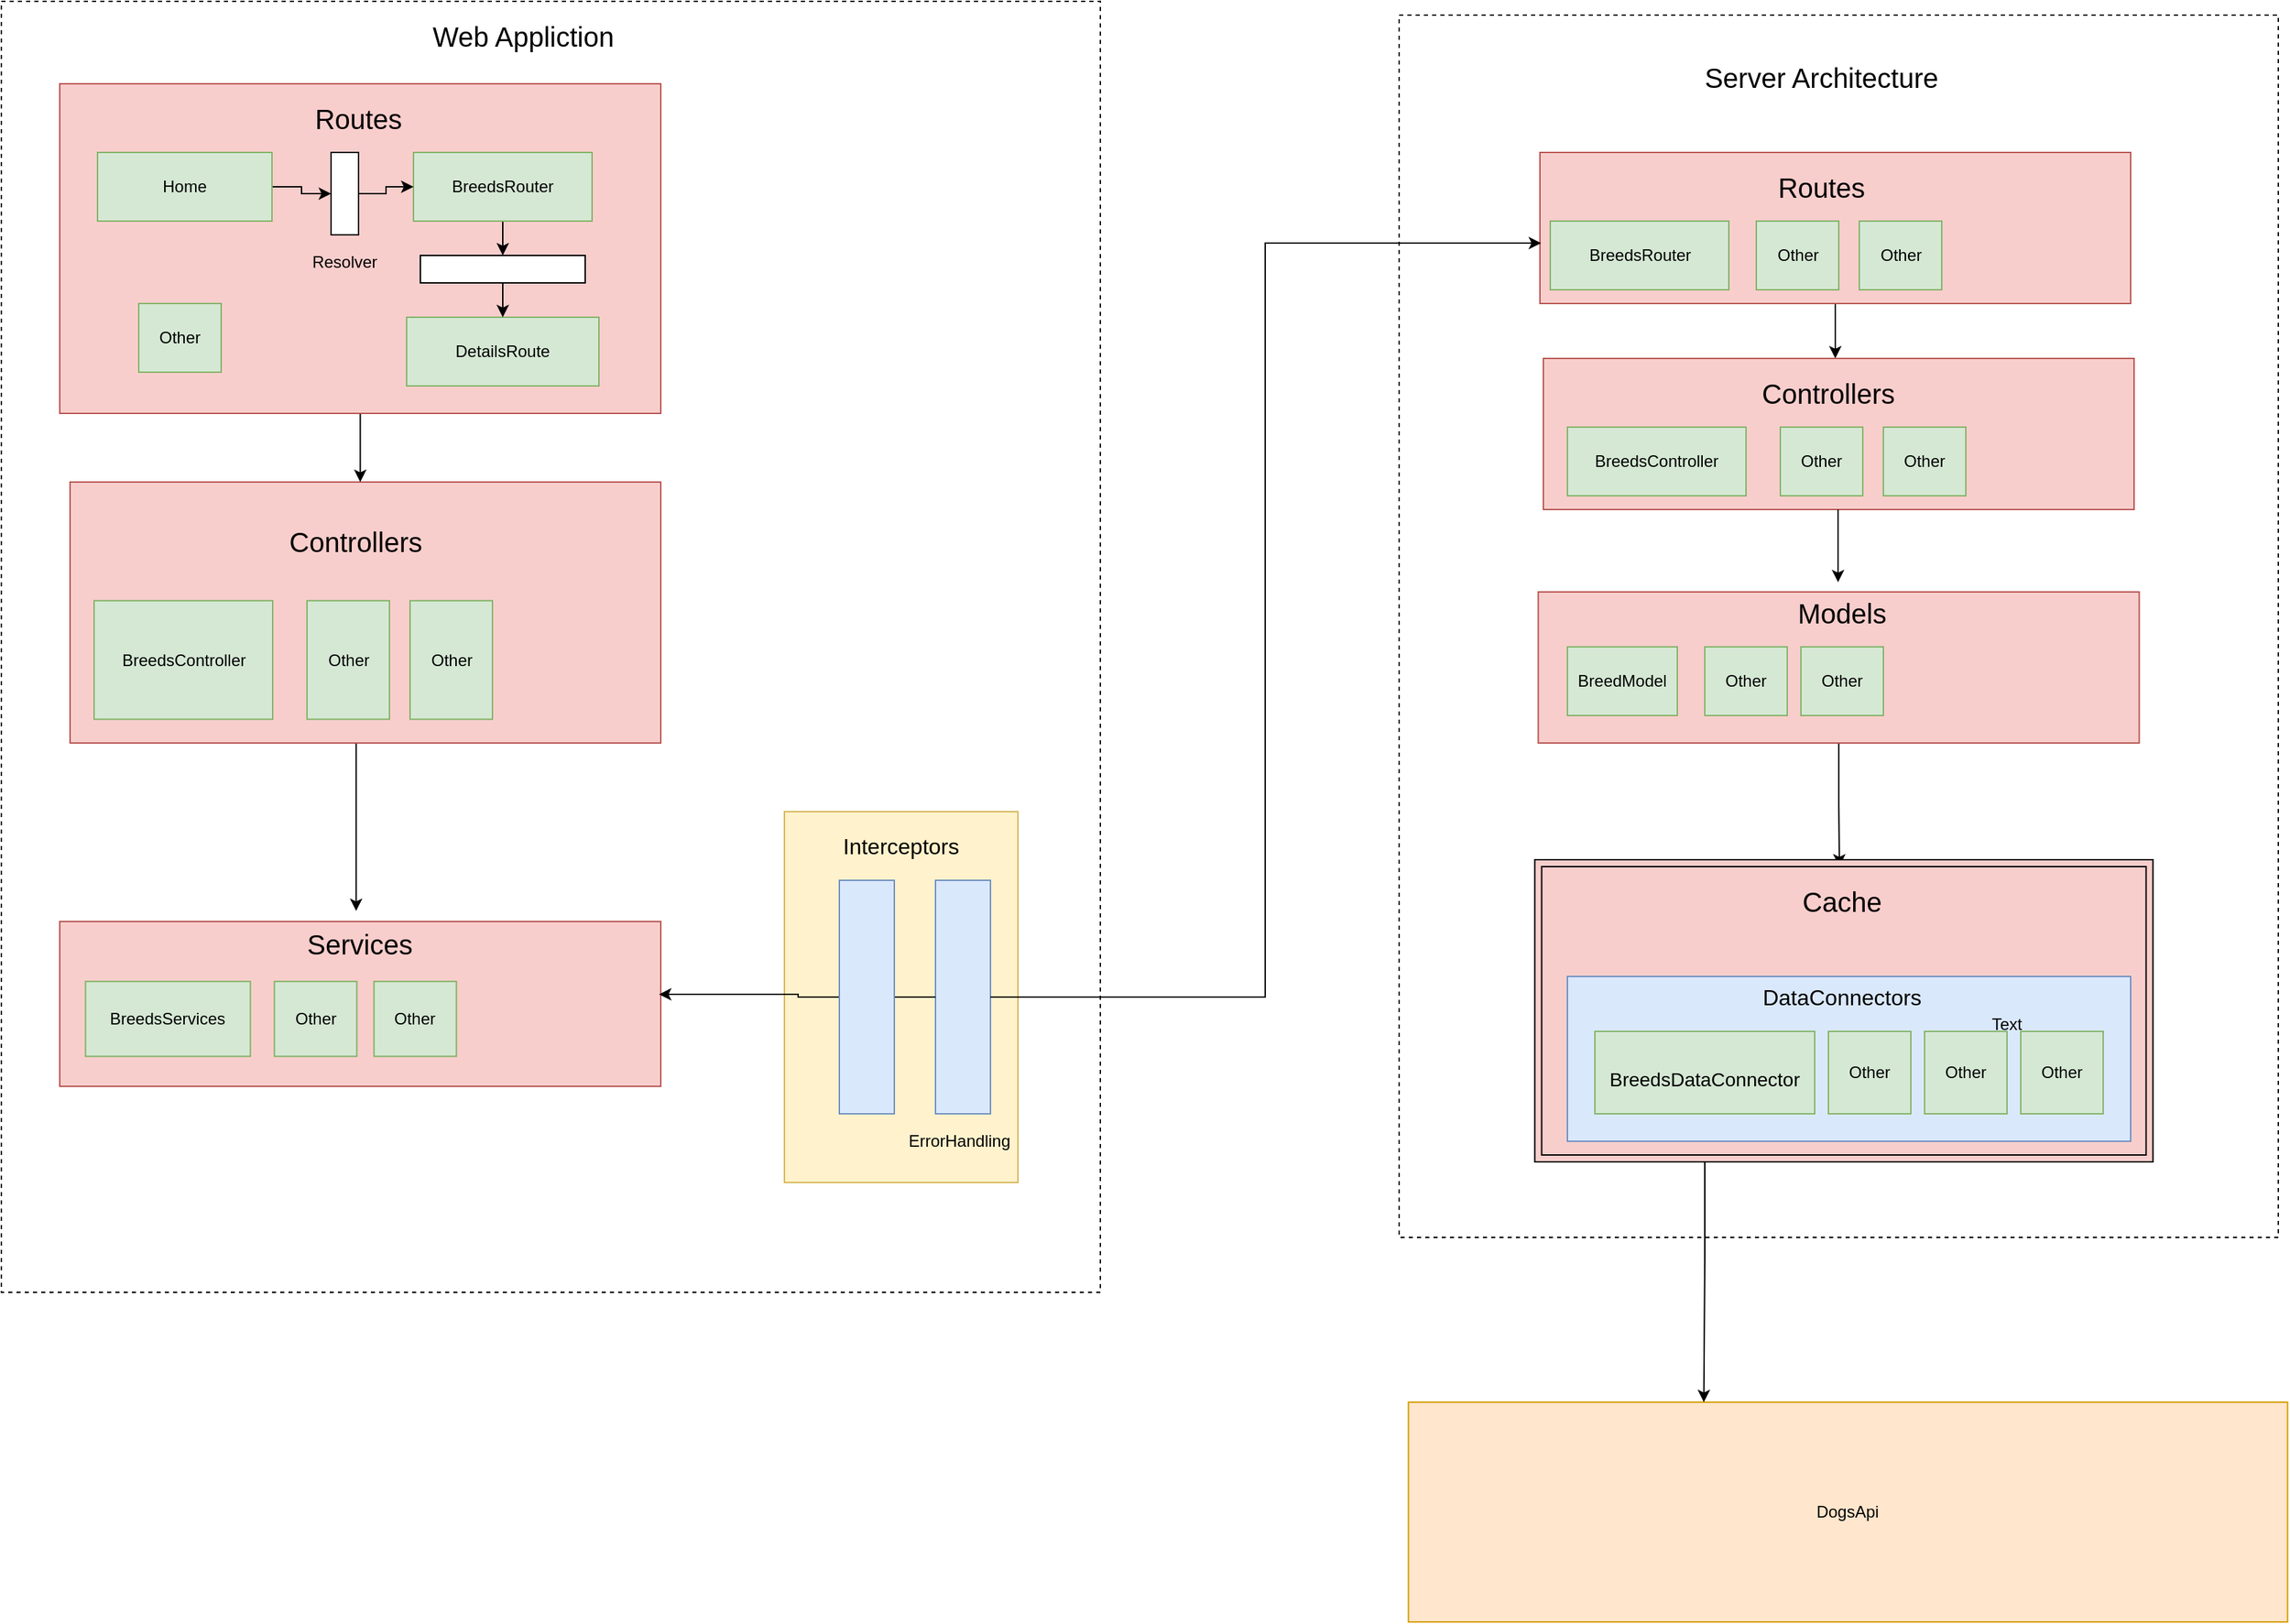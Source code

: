 <mxfile version="24.7.4">
  <diagram name="Page-1" id="vTBD3gxT1T7JrT-jX6bw">
    <mxGraphModel dx="2849" dy="2764" grid="1" gridSize="10" guides="1" tooltips="1" connect="1" arrows="1" fold="1" page="1" pageScale="1" pageWidth="827" pageHeight="1169" math="0" shadow="0">
      <root>
        <mxCell id="0" />
        <mxCell id="1" parent="0" />
        <mxCell id="YCmqHXXHnJGSB3PKhIUc-11" value="" style="rounded=0;whiteSpace=wrap;html=1;fontColor=#FFFFFF;dashed=1;movable=0;resizable=0;rotatable=0;deletable=0;editable=0;locked=1;connectable=0;" vertex="1" parent="1">
          <mxGeometry x="57.5" y="-30" width="640" height="890" as="geometry" />
        </mxCell>
        <mxCell id="YCmqHXXHnJGSB3PKhIUc-51" style="edgeStyle=orthogonalEdgeStyle;rounded=0;orthogonalLoop=1;jettySize=auto;html=1;" edge="1" parent="1" source="YCmqHXXHnJGSB3PKhIUc-2">
          <mxGeometry relative="1" as="geometry">
            <mxPoint x="375" y="220" as="targetPoint" />
          </mxGeometry>
        </mxCell>
        <mxCell id="YCmqHXXHnJGSB3PKhIUc-2" value="" style="rounded=0;arcSize=10;whiteSpace=wrap;html=1;align=center;fillColor=#f8cecc;strokeColor=#b85450;glass=0;" vertex="1" parent="1">
          <mxGeometry x="160" y="70" width="430" height="110" as="geometry" />
        </mxCell>
        <mxCell id="YCmqHXXHnJGSB3PKhIUc-3" value="" style="whiteSpace=wrap;html=1;align=center;fillColor=#f8cecc;strokeColor=#b85450;" vertex="1" parent="1">
          <mxGeometry x="162.5" y="220" width="430" height="110" as="geometry" />
        </mxCell>
        <mxCell id="YCmqHXXHnJGSB3PKhIUc-49" style="edgeStyle=orthogonalEdgeStyle;rounded=0;orthogonalLoop=1;jettySize=auto;html=1;" edge="1" parent="1" source="YCmqHXXHnJGSB3PKhIUc-4">
          <mxGeometry relative="1" as="geometry">
            <mxPoint x="378" y="590" as="targetPoint" />
          </mxGeometry>
        </mxCell>
        <mxCell id="YCmqHXXHnJGSB3PKhIUc-4" value="" style="whiteSpace=wrap;html=1;align=center;fillColor=#f8cecc;strokeColor=#b85450;" vertex="1" parent="1">
          <mxGeometry x="158.75" y="390" width="437.5" height="110" as="geometry" />
        </mxCell>
        <mxCell id="YCmqHXXHnJGSB3PKhIUc-14" value="DogsApi" style="rounded=0;whiteSpace=wrap;html=1;fillColor=#ffe6cc;strokeColor=#d79b00;" vertex="1" parent="1">
          <mxGeometry x="64.25" y="980" width="640" height="160" as="geometry" />
        </mxCell>
        <mxCell id="YCmqHXXHnJGSB3PKhIUc-19" style="edgeStyle=orthogonalEdgeStyle;rounded=0;orthogonalLoop=1;jettySize=auto;html=1;entryX=0.336;entryY=0;entryDx=0;entryDy=0;entryPerimeter=0;" edge="1" parent="1" source="YCmqHXXHnJGSB3PKhIUc-15" target="YCmqHXXHnJGSB3PKhIUc-14">
          <mxGeometry relative="1" as="geometry" />
        </mxCell>
        <mxCell id="YCmqHXXHnJGSB3PKhIUc-22" value="&lt;font style=&quot;font-size: 20px;&quot;&gt;Server Architecture&lt;/font&gt;" style="text;strokeColor=none;align=center;fillColor=none;html=1;verticalAlign=middle;whiteSpace=wrap;rounded=0;" vertex="1" parent="1">
          <mxGeometry x="260" width="210" height="30" as="geometry" />
        </mxCell>
        <mxCell id="YCmqHXXHnJGSB3PKhIUc-23" value="" style="rounded=0;whiteSpace=wrap;html=1;movable=0;resizable=0;rotatable=0;deletable=0;editable=0;locked=1;connectable=0;dashed=1;" vertex="1" parent="1">
          <mxGeometry x="-960" y="-40" width="800" height="940" as="geometry" />
        </mxCell>
        <mxCell id="YCmqHXXHnJGSB3PKhIUc-24" value="Web Appliction" style="text;strokeColor=none;align=center;fillColor=none;html=1;verticalAlign=middle;whiteSpace=wrap;rounded=0;fontSize=20;" vertex="1" parent="1">
          <mxGeometry x="-685" y="-30" width="210" height="30" as="geometry" />
        </mxCell>
        <mxCell id="YCmqHXXHnJGSB3PKhIUc-30" value="&lt;font style=&quot;font-size: 20px;&quot;&gt;Models&lt;/font&gt;" style="text;strokeColor=none;align=center;fillColor=none;html=1;verticalAlign=middle;whiteSpace=wrap;rounded=0;fontSize=20;" vertex="1" parent="1">
          <mxGeometry x="350" y="390" width="60" height="30" as="geometry" />
        </mxCell>
        <mxCell id="YCmqHXXHnJGSB3PKhIUc-31" value="BreedModel" style="rounded=0;whiteSpace=wrap;html=1;fillColor=#d5e8d4;strokeColor=#82b366;" vertex="1" parent="1">
          <mxGeometry x="180" y="430" width="80" height="50" as="geometry" />
        </mxCell>
        <mxCell id="YCmqHXXHnJGSB3PKhIUc-32" value="Other" style="rounded=0;whiteSpace=wrap;html=1;fillColor=#d5e8d4;strokeColor=#82b366;" vertex="1" parent="1">
          <mxGeometry x="280" y="430" width="60" height="50" as="geometry" />
        </mxCell>
        <mxCell id="YCmqHXXHnJGSB3PKhIUc-33" value="Other" style="rounded=0;whiteSpace=wrap;html=1;fillColor=#d5e8d4;strokeColor=#82b366;" vertex="1" parent="1">
          <mxGeometry x="350" y="430" width="60" height="50" as="geometry" />
        </mxCell>
        <mxCell id="YCmqHXXHnJGSB3PKhIUc-34" value="&lt;font style=&quot;font-size: 20px;&quot;&gt;Controllers&lt;/font&gt;" style="text;strokeColor=none;align=center;fillColor=none;html=1;verticalAlign=middle;whiteSpace=wrap;rounded=0;fontSize=20;" vertex="1" parent="1">
          <mxGeometry x="340" y="230" width="60" height="30" as="geometry" />
        </mxCell>
        <mxCell id="YCmqHXXHnJGSB3PKhIUc-35" value="BreedsController" style="rounded=0;whiteSpace=wrap;html=1;fillColor=#d5e8d4;strokeColor=#82b366;" vertex="1" parent="1">
          <mxGeometry x="180" y="270" width="130" height="50" as="geometry" />
        </mxCell>
        <mxCell id="YCmqHXXHnJGSB3PKhIUc-36" value="Other" style="rounded=0;whiteSpace=wrap;html=1;fillColor=#d5e8d4;strokeColor=#82b366;" vertex="1" parent="1">
          <mxGeometry x="410" y="270" width="60" height="50" as="geometry" />
        </mxCell>
        <mxCell id="YCmqHXXHnJGSB3PKhIUc-37" value="Other" style="rounded=0;whiteSpace=wrap;html=1;fillColor=#d5e8d4;strokeColor=#82b366;" vertex="1" parent="1">
          <mxGeometry x="335" y="270" width="60" height="50" as="geometry" />
        </mxCell>
        <mxCell id="YCmqHXXHnJGSB3PKhIUc-38" value="&lt;font style=&quot;font-size: 20px;&quot;&gt;Routes&lt;/font&gt;" style="text;strokeColor=none;align=center;fillColor=none;html=1;verticalAlign=middle;whiteSpace=wrap;rounded=0;" vertex="1" parent="1">
          <mxGeometry x="335" y="80" width="60" height="30" as="geometry" />
        </mxCell>
        <mxCell id="YCmqHXXHnJGSB3PKhIUc-40" value="BreedsRouter" style="rounded=0;whiteSpace=wrap;html=1;fillColor=#d5e8d4;strokeColor=#82b366;" vertex="1" parent="1">
          <mxGeometry x="167.5" y="120" width="130" height="50" as="geometry" />
        </mxCell>
        <mxCell id="YCmqHXXHnJGSB3PKhIUc-41" value="Other" style="rounded=0;whiteSpace=wrap;html=1;fillColor=#d5e8d4;strokeColor=#82b366;" vertex="1" parent="1">
          <mxGeometry x="317.5" y="120" width="60" height="50" as="geometry" />
        </mxCell>
        <mxCell id="YCmqHXXHnJGSB3PKhIUc-42" value="Other" style="rounded=0;whiteSpace=wrap;html=1;fillColor=#d5e8d4;strokeColor=#82b366;" vertex="1" parent="1">
          <mxGeometry x="392.5" y="120" width="60" height="50" as="geometry" />
        </mxCell>
        <mxCell id="YCmqHXXHnJGSB3PKhIUc-44" value="" style="group" vertex="1" connectable="0" parent="1">
          <mxGeometry x="156.25" y="585" width="450" height="220" as="geometry" />
        </mxCell>
        <mxCell id="YCmqHXXHnJGSB3PKhIUc-8" value="" style="shape=ext;margin=3;double=1;whiteSpace=wrap;html=1;align=center;shadow=0;fillColor=#f8cecc;strokeColor=default;rounded=0;aspect=fixed;" vertex="1" parent="YCmqHXXHnJGSB3PKhIUc-44">
          <mxGeometry width="450" height="220" as="geometry" />
        </mxCell>
        <mxCell id="YCmqHXXHnJGSB3PKhIUc-9" value="" style="whiteSpace=wrap;html=1;align=center;fillColor=#dae8fc;strokeColor=#6c8ebf;aspect=fixed;" vertex="1" parent="YCmqHXXHnJGSB3PKhIUc-44">
          <mxGeometry x="23.75" y="85" width="410" height="120" as="geometry" />
        </mxCell>
        <mxCell id="YCmqHXXHnJGSB3PKhIUc-13" value="&lt;font style=&quot;font-size: 20px;&quot;&gt;Cache&lt;/font&gt;" style="text;strokeColor=none;align=center;fillColor=none;html=1;verticalAlign=middle;whiteSpace=wrap;rounded=0;aspect=fixed;" vertex="1" parent="YCmqHXXHnJGSB3PKhIUc-44">
          <mxGeometry x="193.75" y="15" width="60" height="30" as="geometry" />
        </mxCell>
        <mxCell id="YCmqHXXHnJGSB3PKhIUc-15" value="" style="rounded=0;whiteSpace=wrap;html=1;fillColor=#d5e8d4;strokeColor=#82b366;aspect=fixed;" vertex="1" parent="YCmqHXXHnJGSB3PKhIUc-44">
          <mxGeometry x="43.75" y="125" width="160" height="60" as="geometry" />
        </mxCell>
        <mxCell id="YCmqHXXHnJGSB3PKhIUc-16" value="&lt;font style=&quot;font-size: 14px;&quot;&gt;BreedsDataConnector&lt;/font&gt;" style="text;strokeColor=none;align=center;fillColor=none;html=1;verticalAlign=middle;whiteSpace=wrap;rounded=0;aspect=fixed;" vertex="1" parent="YCmqHXXHnJGSB3PKhIUc-44">
          <mxGeometry x="93.75" y="145" width="60" height="30" as="geometry" />
        </mxCell>
        <mxCell id="YCmqHXXHnJGSB3PKhIUc-17" value="&lt;font style=&quot;font-size: 16px;&quot;&gt;DataConnectors&lt;/font&gt;" style="text;strokeColor=none;align=center;fillColor=none;html=1;verticalAlign=middle;whiteSpace=wrap;rounded=0;aspect=fixed;" vertex="1" parent="YCmqHXXHnJGSB3PKhIUc-44">
          <mxGeometry x="193.75" y="85" width="60" height="30" as="geometry" />
        </mxCell>
        <mxCell id="YCmqHXXHnJGSB3PKhIUc-18" value="Other" style="rounded=0;whiteSpace=wrap;html=1;fillColor=#d5e8d4;strokeColor=#82b366;aspect=fixed;" vertex="1" parent="YCmqHXXHnJGSB3PKhIUc-44">
          <mxGeometry x="213.75" y="125" width="60" height="60" as="geometry" />
        </mxCell>
        <mxCell id="YCmqHXXHnJGSB3PKhIUc-26" value="Other" style="rounded=0;whiteSpace=wrap;html=1;fillColor=#d5e8d4;strokeColor=#82b366;aspect=fixed;" vertex="1" parent="YCmqHXXHnJGSB3PKhIUc-44">
          <mxGeometry x="283.75" y="125" width="60" height="60" as="geometry" />
        </mxCell>
        <mxCell id="YCmqHXXHnJGSB3PKhIUc-27" value="Other" style="rounded=0;whiteSpace=wrap;html=1;fillColor=#d5e8d4;strokeColor=#82b366;aspect=fixed;" vertex="1" parent="YCmqHXXHnJGSB3PKhIUc-44">
          <mxGeometry x="353.75" y="125" width="60" height="60" as="geometry" />
        </mxCell>
        <mxCell id="YCmqHXXHnJGSB3PKhIUc-29" value="Text" style="text;strokeColor=none;align=center;fillColor=none;html=1;verticalAlign=middle;whiteSpace=wrap;rounded=0;aspect=fixed;" vertex="1" parent="YCmqHXXHnJGSB3PKhIUc-44">
          <mxGeometry x="313.75" y="105" width="60" height="30" as="geometry" />
        </mxCell>
        <mxCell id="YCmqHXXHnJGSB3PKhIUc-50" style="edgeStyle=orthogonalEdgeStyle;rounded=0;orthogonalLoop=1;jettySize=auto;html=1;entryX=0.45;entryY=-0.235;entryDx=0;entryDy=0;entryPerimeter=0;" edge="1" parent="1" source="YCmqHXXHnJGSB3PKhIUc-3" target="YCmqHXXHnJGSB3PKhIUc-30">
          <mxGeometry relative="1" as="geometry">
            <Array as="points">
              <mxPoint x="378" y="360" />
            </Array>
          </mxGeometry>
        </mxCell>
        <mxCell id="YCmqHXXHnJGSB3PKhIUc-100" style="edgeStyle=orthogonalEdgeStyle;rounded=0;orthogonalLoop=1;jettySize=auto;html=1;entryX=0.45;entryY=-0.235;entryDx=0;entryDy=0;entryPerimeter=0;" edge="1" parent="1" source="YCmqHXXHnJGSB3PKhIUc-86" target="YCmqHXXHnJGSB3PKhIUc-88">
          <mxGeometry relative="1" as="geometry">
            <Array as="points">
              <mxPoint x="-702" y="390" />
            </Array>
          </mxGeometry>
        </mxCell>
        <mxCell id="YCmqHXXHnJGSB3PKhIUc-101" value="" style="group" vertex="1" connectable="0" parent="1">
          <mxGeometry x="-917.5" y="630" width="437.5" height="120" as="geometry" />
        </mxCell>
        <mxCell id="YCmqHXXHnJGSB3PKhIUc-87" value="" style="whiteSpace=wrap;html=1;align=center;fillColor=#f8cecc;strokeColor=#b85450;" vertex="1" parent="YCmqHXXHnJGSB3PKhIUc-101">
          <mxGeometry width="437.5" height="120" as="geometry" />
        </mxCell>
        <mxCell id="YCmqHXXHnJGSB3PKhIUc-88" value="&lt;font style=&quot;font-size: 20px;&quot;&gt;Services&lt;/font&gt;" style="text;strokeColor=none;align=center;fillColor=none;html=1;verticalAlign=middle;whiteSpace=wrap;rounded=0;fontSize=20;" vertex="1" parent="YCmqHXXHnJGSB3PKhIUc-101">
          <mxGeometry x="188.75" width="60" height="32.727" as="geometry" />
        </mxCell>
        <mxCell id="YCmqHXXHnJGSB3PKhIUc-89" value="BreedsServices" style="rounded=0;whiteSpace=wrap;html=1;fillColor=#d5e8d4;strokeColor=#82b366;" vertex="1" parent="YCmqHXXHnJGSB3PKhIUc-101">
          <mxGeometry x="18.75" y="43.636" width="120" height="54.545" as="geometry" />
        </mxCell>
        <mxCell id="YCmqHXXHnJGSB3PKhIUc-90" value="Other" style="rounded=0;whiteSpace=wrap;html=1;fillColor=#d5e8d4;strokeColor=#82b366;" vertex="1" parent="YCmqHXXHnJGSB3PKhIUc-101">
          <mxGeometry x="156.25" y="43.636" width="60" height="54.545" as="geometry" />
        </mxCell>
        <mxCell id="YCmqHXXHnJGSB3PKhIUc-91" value="Other" style="rounded=0;whiteSpace=wrap;html=1;fillColor=#d5e8d4;strokeColor=#82b366;" vertex="1" parent="YCmqHXXHnJGSB3PKhIUc-101">
          <mxGeometry x="228.75" y="43.636" width="60" height="54.545" as="geometry" />
        </mxCell>
        <mxCell id="YCmqHXXHnJGSB3PKhIUc-102" value="" style="group" vertex="1" connectable="0" parent="1">
          <mxGeometry x="-910" y="310" width="430" height="190" as="geometry" />
        </mxCell>
        <mxCell id="YCmqHXXHnJGSB3PKhIUc-86" value="" style="whiteSpace=wrap;html=1;align=center;fillColor=#f8cecc;strokeColor=#b85450;" vertex="1" parent="YCmqHXXHnJGSB3PKhIUc-102">
          <mxGeometry width="430" height="190" as="geometry" />
        </mxCell>
        <mxCell id="YCmqHXXHnJGSB3PKhIUc-92" value="&lt;font style=&quot;font-size: 20px;&quot;&gt;Controllers&lt;/font&gt;" style="text;strokeColor=none;align=center;fillColor=none;html=1;verticalAlign=middle;whiteSpace=wrap;rounded=0;fontSize=20;" vertex="1" parent="YCmqHXXHnJGSB3PKhIUc-102">
          <mxGeometry x="177.5" y="17.273" width="60" height="51.818" as="geometry" />
        </mxCell>
        <mxCell id="YCmqHXXHnJGSB3PKhIUc-93" value="BreedsController" style="rounded=0;whiteSpace=wrap;html=1;fillColor=#d5e8d4;strokeColor=#82b366;" vertex="1" parent="YCmqHXXHnJGSB3PKhIUc-102">
          <mxGeometry x="17.5" y="86.364" width="130" height="86.364" as="geometry" />
        </mxCell>
        <mxCell id="YCmqHXXHnJGSB3PKhIUc-94" value="Other" style="rounded=0;whiteSpace=wrap;html=1;fillColor=#d5e8d4;strokeColor=#82b366;" vertex="1" parent="YCmqHXXHnJGSB3PKhIUc-102">
          <mxGeometry x="247.5" y="86.364" width="60" height="86.364" as="geometry" />
        </mxCell>
        <mxCell id="YCmqHXXHnJGSB3PKhIUc-95" value="Other" style="rounded=0;whiteSpace=wrap;html=1;fillColor=#d5e8d4;strokeColor=#82b366;" vertex="1" parent="YCmqHXXHnJGSB3PKhIUc-102">
          <mxGeometry x="172.5" y="86.364" width="60" height="86.364" as="geometry" />
        </mxCell>
        <mxCell id="YCmqHXXHnJGSB3PKhIUc-105" value="" style="rounded=0;whiteSpace=wrap;html=1;fillColor=#fff2cc;strokeColor=#d6b656;" vertex="1" parent="1">
          <mxGeometry x="-390" y="550" width="170" height="270" as="geometry" />
        </mxCell>
        <mxCell id="YCmqHXXHnJGSB3PKhIUc-106" value="&lt;font style=&quot;font-size: 16px;&quot;&gt;Interceptors&lt;/font&gt;" style="text;strokeColor=none;align=center;fillColor=none;html=1;verticalAlign=middle;whiteSpace=wrap;rounded=0;" vertex="1" parent="1">
          <mxGeometry x="-345" y="560" width="80" height="30" as="geometry" />
        </mxCell>
        <mxCell id="YCmqHXXHnJGSB3PKhIUc-107" value="" style="rounded=0;whiteSpace=wrap;html=1;fillColor=#dae8fc;strokeColor=#6c8ebf;" vertex="1" parent="1">
          <mxGeometry x="-280" y="600" width="40" height="170" as="geometry" />
        </mxCell>
        <mxCell id="YCmqHXXHnJGSB3PKhIUc-108" value="ErrorHandling" style="text;strokeColor=none;align=center;fillColor=none;html=1;verticalAlign=middle;whiteSpace=wrap;rounded=0;" vertex="1" parent="1">
          <mxGeometry x="-305" y="780" width="85" height="20" as="geometry" />
        </mxCell>
        <mxCell id="YCmqHXXHnJGSB3PKhIUc-109" style="edgeStyle=orthogonalEdgeStyle;rounded=0;orthogonalLoop=1;jettySize=auto;html=1;entryX=0.002;entryY=0.6;entryDx=0;entryDy=0;entryPerimeter=0;" edge="1" parent="1" source="YCmqHXXHnJGSB3PKhIUc-107" target="YCmqHXXHnJGSB3PKhIUc-2">
          <mxGeometry relative="1" as="geometry" />
        </mxCell>
        <mxCell id="YCmqHXXHnJGSB3PKhIUc-111" style="edgeStyle=orthogonalEdgeStyle;rounded=0;orthogonalLoop=1;jettySize=auto;html=1;entryX=0.997;entryY=0.442;entryDx=0;entryDy=0;entryPerimeter=0;" edge="1" parent="1" source="YCmqHXXHnJGSB3PKhIUc-107" target="YCmqHXXHnJGSB3PKhIUc-87">
          <mxGeometry relative="1" as="geometry" />
        </mxCell>
        <mxCell id="YCmqHXXHnJGSB3PKhIUc-113" value="" style="rounded=0;whiteSpace=wrap;html=1;fillColor=#dae8fc;strokeColor=#6c8ebf;" vertex="1" parent="1">
          <mxGeometry x="-350" y="600" width="40" height="170" as="geometry" />
        </mxCell>
        <mxCell id="YCmqHXXHnJGSB3PKhIUc-128" style="edgeStyle=orthogonalEdgeStyle;rounded=0;orthogonalLoop=1;jettySize=auto;html=1;" edge="1" parent="1" source="YCmqHXXHnJGSB3PKhIUc-85">
          <mxGeometry relative="1" as="geometry">
            <mxPoint x="-698.75" y="310" as="targetPoint" />
          </mxGeometry>
        </mxCell>
        <mxCell id="YCmqHXXHnJGSB3PKhIUc-85" value="" style="rounded=0;arcSize=10;whiteSpace=wrap;html=1;align=center;fillColor=#f8cecc;strokeColor=#b85450;glass=0;" vertex="1" parent="1">
          <mxGeometry x="-917.5" y="20" width="437.5" height="240" as="geometry" />
        </mxCell>
        <mxCell id="YCmqHXXHnJGSB3PKhIUc-96" value="&lt;font style=&quot;font-size: 20px;&quot;&gt;Routes&lt;/font&gt;" style="text;strokeColor=none;align=center;fillColor=none;html=1;verticalAlign=middle;whiteSpace=wrap;rounded=0;" vertex="1" parent="1">
          <mxGeometry x="-730" y="30" width="60" height="30" as="geometry" />
        </mxCell>
        <mxCell id="YCmqHXXHnJGSB3PKhIUc-126" style="edgeStyle=orthogonalEdgeStyle;rounded=0;orthogonalLoop=1;jettySize=auto;html=1;entryX=0.5;entryY=0;entryDx=0;entryDy=0;" edge="1" parent="1" source="YCmqHXXHnJGSB3PKhIUc-97" target="YCmqHXXHnJGSB3PKhIUc-124">
          <mxGeometry relative="1" as="geometry" />
        </mxCell>
        <mxCell id="YCmqHXXHnJGSB3PKhIUc-97" value="BreedsRouter" style="rounded=0;whiteSpace=wrap;html=1;fillColor=#d5e8d4;strokeColor=#82b366;" vertex="1" parent="1">
          <mxGeometry x="-660" y="70" width="130" height="50" as="geometry" />
        </mxCell>
        <mxCell id="YCmqHXXHnJGSB3PKhIUc-98" value="DetailsRoute" style="rounded=0;whiteSpace=wrap;html=1;fillColor=#d5e8d4;strokeColor=#82b366;" vertex="1" parent="1">
          <mxGeometry x="-665" y="190" width="140" height="50" as="geometry" />
        </mxCell>
        <mxCell id="YCmqHXXHnJGSB3PKhIUc-99" value="Other" style="rounded=0;whiteSpace=wrap;html=1;fillColor=#d5e8d4;strokeColor=#82b366;" vertex="1" parent="1">
          <mxGeometry x="-860" y="180" width="60" height="50" as="geometry" />
        </mxCell>
        <mxCell id="YCmqHXXHnJGSB3PKhIUc-123" style="edgeStyle=orthogonalEdgeStyle;rounded=0;orthogonalLoop=1;jettySize=auto;html=1;exitX=1;exitY=0.5;exitDx=0;exitDy=0;" edge="1" parent="1" source="YCmqHXXHnJGSB3PKhIUc-116" target="YCmqHXXHnJGSB3PKhIUc-97">
          <mxGeometry relative="1" as="geometry" />
        </mxCell>
        <mxCell id="YCmqHXXHnJGSB3PKhIUc-116" value="" style="rounded=0;whiteSpace=wrap;html=1;" vertex="1" parent="1">
          <mxGeometry x="-720" y="70" width="20" height="60" as="geometry" />
        </mxCell>
        <mxCell id="YCmqHXXHnJGSB3PKhIUc-129" style="edgeStyle=orthogonalEdgeStyle;rounded=0;orthogonalLoop=1;jettySize=auto;html=1;entryX=0;entryY=0.5;entryDx=0;entryDy=0;" edge="1" parent="1" source="YCmqHXXHnJGSB3PKhIUc-117" target="YCmqHXXHnJGSB3PKhIUc-116">
          <mxGeometry relative="1" as="geometry" />
        </mxCell>
        <mxCell id="YCmqHXXHnJGSB3PKhIUc-117" value="Home" style="rounded=0;whiteSpace=wrap;html=1;fillColor=#d5e8d4;strokeColor=#82b366;" vertex="1" parent="1">
          <mxGeometry x="-890" y="70" width="127" height="50" as="geometry" />
        </mxCell>
        <mxCell id="YCmqHXXHnJGSB3PKhIUc-118" value="Resolver" style="text;strokeColor=none;align=center;fillColor=none;html=1;verticalAlign=middle;whiteSpace=wrap;rounded=0;" vertex="1" parent="1">
          <mxGeometry x="-740" y="135" width="60" height="30" as="geometry" />
        </mxCell>
        <mxCell id="YCmqHXXHnJGSB3PKhIUc-127" style="edgeStyle=orthogonalEdgeStyle;rounded=0;orthogonalLoop=1;jettySize=auto;html=1;" edge="1" parent="1" source="YCmqHXXHnJGSB3PKhIUc-124" target="YCmqHXXHnJGSB3PKhIUc-98">
          <mxGeometry relative="1" as="geometry" />
        </mxCell>
        <mxCell id="YCmqHXXHnJGSB3PKhIUc-124" value="" style="rounded=0;whiteSpace=wrap;html=1;" vertex="1" parent="1">
          <mxGeometry x="-655" y="145" width="120" height="20" as="geometry" />
        </mxCell>
      </root>
    </mxGraphModel>
  </diagram>
</mxfile>
